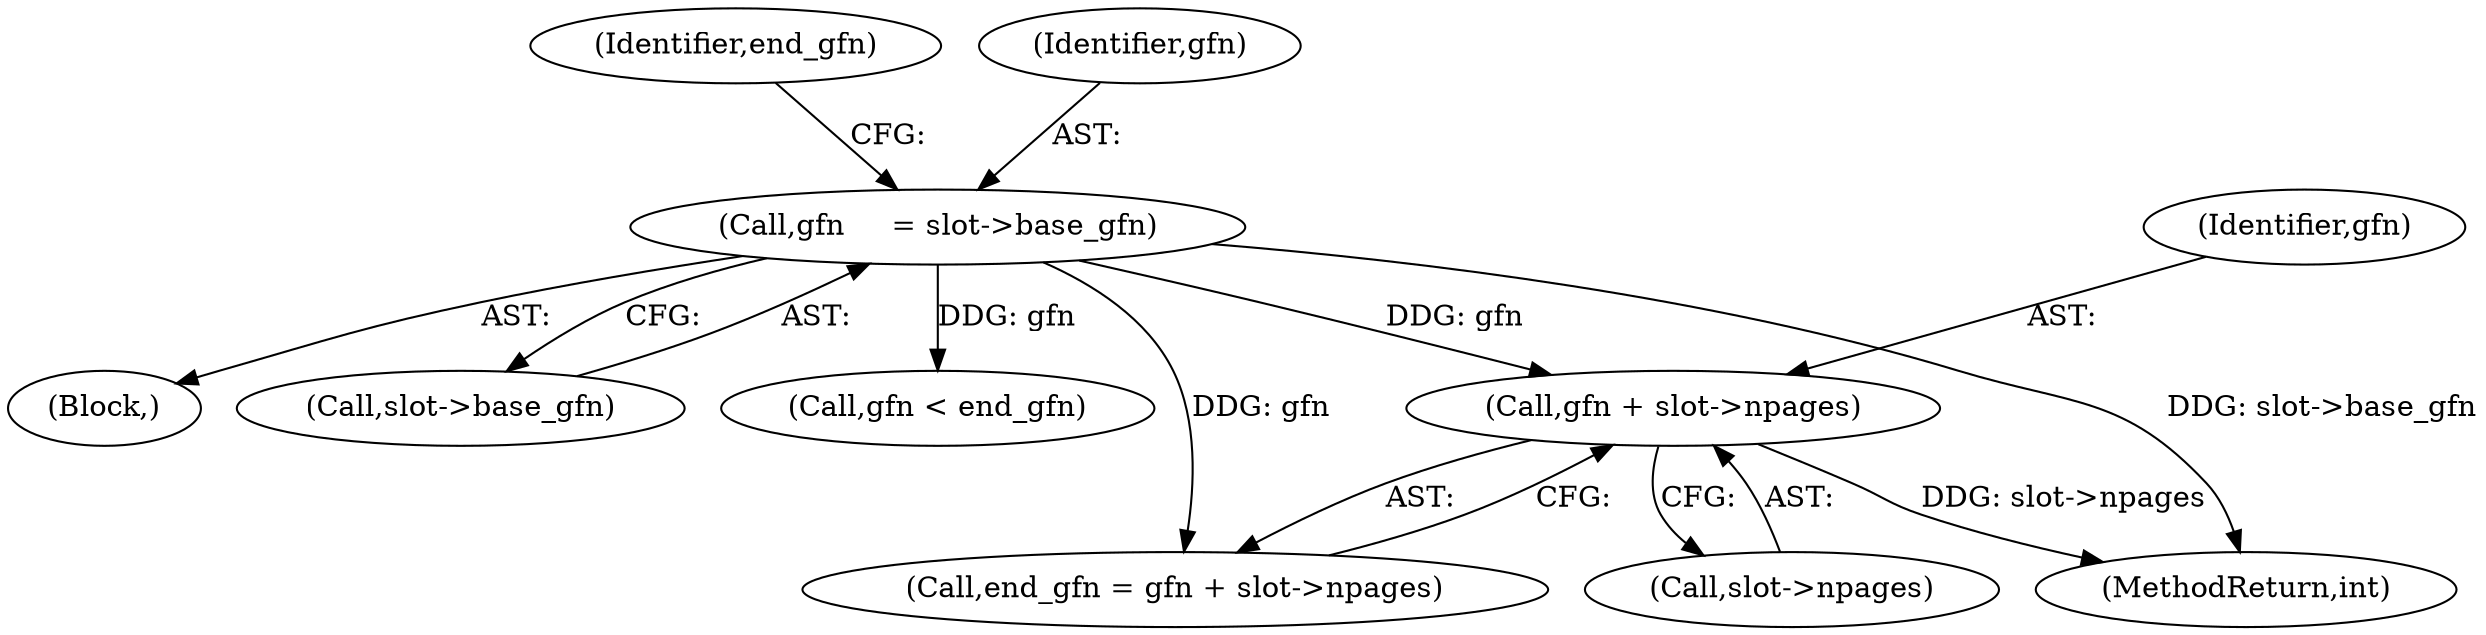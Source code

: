 digraph "0_linux_350b8bdd689cd2ab2c67c8a86a0be86cfa0751a7@pointer" {
"1000140" [label="(Call,gfn + slot->npages)"];
"1000133" [label="(Call,gfn     = slot->base_gfn)"];
"1000266" [label="(MethodReturn,int)"];
"1000139" [label="(Identifier,end_gfn)"];
"1000133" [label="(Call,gfn     = slot->base_gfn)"];
"1000134" [label="(Identifier,gfn)"];
"1000140" [label="(Call,gfn + slot->npages)"];
"1000111" [label="(Block,)"];
"1000138" [label="(Call,end_gfn = gfn + slot->npages)"];
"1000135" [label="(Call,slot->base_gfn)"];
"1000142" [label="(Call,slot->npages)"];
"1000141" [label="(Identifier,gfn)"];
"1000169" [label="(Call,gfn < end_gfn)"];
"1000140" -> "1000138"  [label="AST: "];
"1000140" -> "1000142"  [label="CFG: "];
"1000141" -> "1000140"  [label="AST: "];
"1000142" -> "1000140"  [label="AST: "];
"1000138" -> "1000140"  [label="CFG: "];
"1000140" -> "1000266"  [label="DDG: slot->npages"];
"1000133" -> "1000140"  [label="DDG: gfn"];
"1000133" -> "1000111"  [label="AST: "];
"1000133" -> "1000135"  [label="CFG: "];
"1000134" -> "1000133"  [label="AST: "];
"1000135" -> "1000133"  [label="AST: "];
"1000139" -> "1000133"  [label="CFG: "];
"1000133" -> "1000266"  [label="DDG: slot->base_gfn"];
"1000133" -> "1000138"  [label="DDG: gfn"];
"1000133" -> "1000169"  [label="DDG: gfn"];
}
